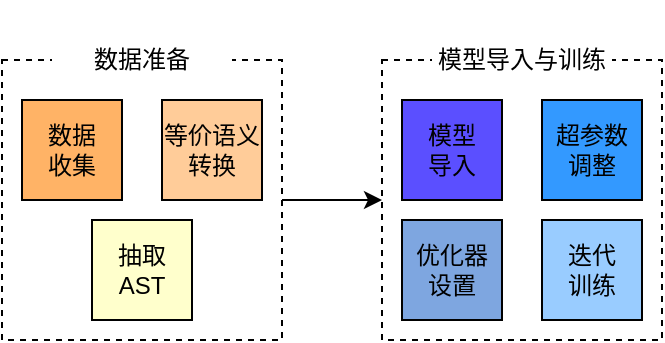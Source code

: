 <mxfile version="14.6.9" type="github">
  <diagram id="0FGwAVxZdnHUsOcSid0F" name="Page-1">
    <mxGraphModel dx="782" dy="551" grid="1" gridSize="10" guides="1" tooltips="1" connect="1" arrows="1" fold="1" page="1" pageScale="1" pageWidth="827" pageHeight="1169" math="0" shadow="0">
      <root>
        <mxCell id="0" />
        <mxCell id="1" parent="0" />
        <mxCell id="7NwELzO_9keqCQUc9yeR-1" value="" style="whiteSpace=wrap;html=1;aspect=fixed;dashed=1;" parent="1" vertex="1">
          <mxGeometry x="110" y="160" width="140" height="140" as="geometry" />
        </mxCell>
        <mxCell id="7NwELzO_9keqCQUc9yeR-2" value="数据准备" style="text;html=1;align=center;verticalAlign=middle;whiteSpace=wrap;rounded=0;dashed=1;labelBackgroundColor=none;fillColor=#ffffff;" parent="1" vertex="1">
          <mxGeometry x="135" y="130" width="90" height="60" as="geometry" />
        </mxCell>
        <mxCell id="7NwELzO_9keqCQUc9yeR-3" value="&lt;div&gt;数据&lt;/div&gt;&lt;div&gt;收集&lt;/div&gt;" style="whiteSpace=wrap;html=1;aspect=fixed;labelBackgroundColor=none;fillColor=#FFB366;" parent="1" vertex="1">
          <mxGeometry x="120" y="180" width="50" height="50" as="geometry" />
        </mxCell>
        <mxCell id="7NwELzO_9keqCQUc9yeR-4" value="&lt;div&gt;等价语义转换&lt;br&gt;&lt;/div&gt;" style="whiteSpace=wrap;html=1;aspect=fixed;labelBackgroundColor=none;fillColor=#FFCC99;" parent="1" vertex="1">
          <mxGeometry x="190" y="180" width="50" height="50" as="geometry" />
        </mxCell>
        <mxCell id="7NwELzO_9keqCQUc9yeR-5" value="&lt;div&gt;抽取&lt;/div&gt;&lt;div&gt;AST&lt;br&gt;&lt;/div&gt;" style="whiteSpace=wrap;html=1;aspect=fixed;labelBackgroundColor=none;fillColor=#FFFFCC;" parent="1" vertex="1">
          <mxGeometry x="155" y="240" width="50" height="50" as="geometry" />
        </mxCell>
        <mxCell id="7NwELzO_9keqCQUc9yeR-6" value="" style="endArrow=classic;html=1;" parent="1" edge="1">
          <mxGeometry width="50" height="50" relative="1" as="geometry">
            <mxPoint x="250" y="230" as="sourcePoint" />
            <mxPoint x="300" y="230" as="targetPoint" />
          </mxGeometry>
        </mxCell>
        <mxCell id="7NwELzO_9keqCQUc9yeR-7" value="" style="whiteSpace=wrap;html=1;aspect=fixed;dashed=1;" parent="1" vertex="1">
          <mxGeometry x="300" y="160" width="140" height="140" as="geometry" />
        </mxCell>
        <mxCell id="7NwELzO_9keqCQUc9yeR-8" value="模型导入与训练" style="text;html=1;align=center;verticalAlign=middle;whiteSpace=wrap;rounded=0;dashed=1;labelBackgroundColor=none;fillColor=#ffffff;" parent="1" vertex="1">
          <mxGeometry x="325" y="130" width="90" height="60" as="geometry" />
        </mxCell>
        <mxCell id="7NwELzO_9keqCQUc9yeR-9" value="&lt;div&gt;模型&lt;/div&gt;&lt;div&gt;导入&lt;br&gt;&lt;/div&gt;" style="whiteSpace=wrap;html=1;aspect=fixed;labelBackgroundColor=none;fillColor=#5B4FFF;" parent="1" vertex="1">
          <mxGeometry x="310" y="180" width="50" height="50" as="geometry" />
        </mxCell>
        <mxCell id="7NwELzO_9keqCQUc9yeR-10" value="&lt;div&gt;超参数&lt;/div&gt;&lt;div&gt;调整&lt;/div&gt;" style="whiteSpace=wrap;html=1;aspect=fixed;labelBackgroundColor=none;fillColor=#3399FF;" parent="1" vertex="1">
          <mxGeometry x="380" y="180" width="50" height="50" as="geometry" />
        </mxCell>
        <mxCell id="7NwELzO_9keqCQUc9yeR-11" value="&lt;div&gt;优化器&lt;/div&gt;&lt;div&gt;设置&lt;br&gt;&lt;/div&gt;" style="whiteSpace=wrap;html=1;aspect=fixed;labelBackgroundColor=none;fillColor=#7EA6E0;" parent="1" vertex="1">
          <mxGeometry x="310" y="240" width="50" height="50" as="geometry" />
        </mxCell>
        <mxCell id="86Ns1k28Frmv3bGaSt8o-1" value="&lt;div&gt;迭代&lt;/div&gt;&lt;div&gt;训练&lt;br&gt;&lt;/div&gt;" style="whiteSpace=wrap;html=1;aspect=fixed;labelBackgroundColor=none;fillColor=#99CCFF;" vertex="1" parent="1">
          <mxGeometry x="380" y="240" width="50" height="50" as="geometry" />
        </mxCell>
      </root>
    </mxGraphModel>
  </diagram>
</mxfile>
